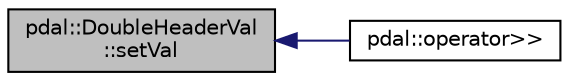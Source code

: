 digraph "pdal::DoubleHeaderVal::setVal"
{
  edge [fontname="Helvetica",fontsize="10",labelfontname="Helvetica",labelfontsize="10"];
  node [fontname="Helvetica",fontsize="10",shape=record];
  rankdir="LR";
  Node1 [label="pdal::DoubleHeaderVal\l::setVal",height=0.2,width=0.4,color="black", fillcolor="grey75", style="filled", fontcolor="black"];
  Node1 -> Node2 [dir="back",color="midnightblue",fontsize="10",style="solid",fontname="Helvetica"];
  Node2 [label="pdal::operator\>\>",height=0.2,width=0.4,color="black", fillcolor="white", style="filled",URL="$namespacepdal.html#a7b549197c011c60d5f32217400b173ac"];
}
